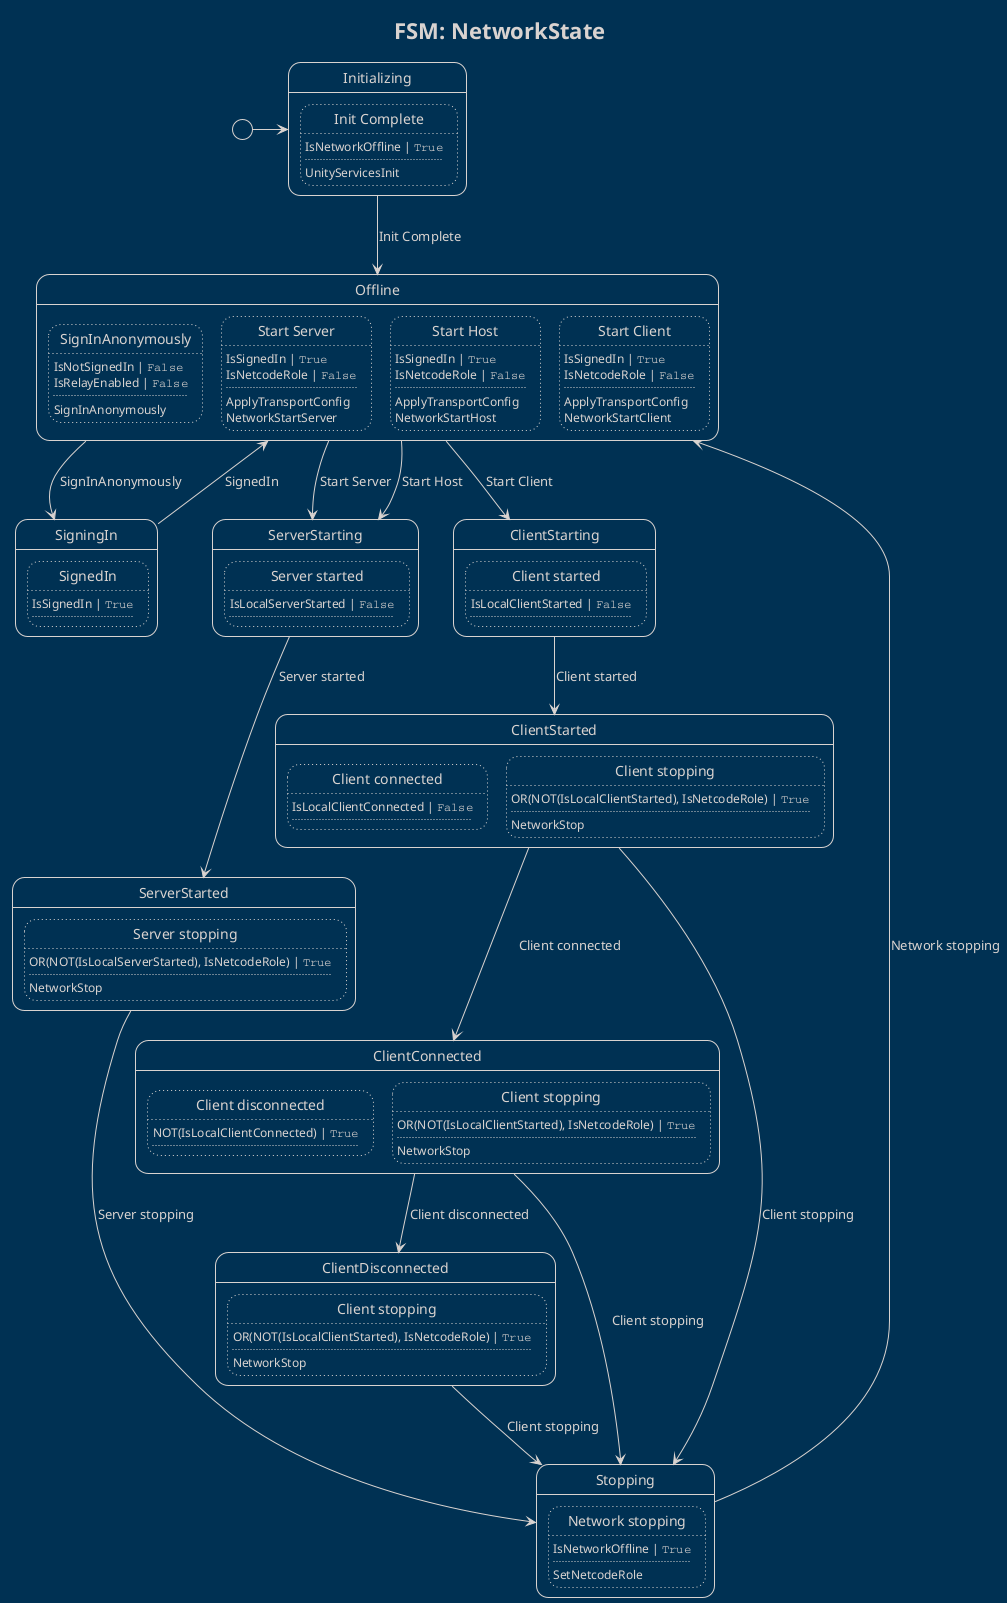 @startuml

!theme blueprint
hide empty description

title FSM: NetworkState

state "Initializing" as state0
state state0 {
	state "Init Complete" as state0_trans0
	state state0_trans0 #line.dotted {
		state0_trans0 : IsNetworkOffline | ""True""
		state0_trans0 : ....
		state0_trans0 : UnityServicesInit
	}
}
state "Offline" as state1
state state1 {
	state "SignInAnonymously" as state1_trans0
	state state1_trans0 #line.dotted {
		state1_trans0 : IsNotSignedIn | ""False""
		state1_trans0 : IsRelayEnabled | ""False""
		state1_trans0 : ....
		state1_trans0 : SignInAnonymously
	}
	state "Start Server" as state1_trans1
	state state1_trans1 #line.dotted {
		state1_trans1 : IsSignedIn | ""True""
		state1_trans1 : IsNetcodeRole | ""False""
		state1_trans1 : ....
		state1_trans1 : ApplyTransportConfig
		state1_trans1 : NetworkStartServer
	}
	state "Start Host" as state1_trans2
	state state1_trans2 #line.dotted {
		state1_trans2 : IsSignedIn | ""True""
		state1_trans2 : IsNetcodeRole | ""False""
		state1_trans2 : ....
		state1_trans2 : ApplyTransportConfig
		state1_trans2 : NetworkStartHost
	}
	state "Start Client" as state1_trans3
	state state1_trans3 #line.dotted {
		state1_trans3 : IsSignedIn | ""True""
		state1_trans3 : IsNetcodeRole | ""False""
		state1_trans3 : ....
		state1_trans3 : ApplyTransportConfig
		state1_trans3 : NetworkStartClient
	}
}
state "SigningIn" as state2
state state2 {
	state "SignedIn" as state2_trans0
	state state2_trans0 #line.dotted {
		state2_trans0 : IsSignedIn | ""True""
		state2_trans0 : ....
	}
}
state "ServerStarting" as state3
state state3 {
	state "Server started" as state3_trans0
	state state3_trans0 #line.dotted {
		state3_trans0 : IsLocalServerStarted | ""False""
		state3_trans0 : ....
	}
}
state "ServerStarted" as state4
state state4 {
	state "Server stopping" as state4_trans0
	state state4_trans0 #line.dotted {
		state4_trans0 : OR(NOT(IsLocalServerStarted), IsNetcodeRole) | ""True""
		state4_trans0 : ....
		state4_trans0 : NetworkStop
	}
}
state "ClientStarting" as state5
state state5 {
	state "Client started" as state5_trans0
	state state5_trans0 #line.dotted {
		state5_trans0 : IsLocalClientStarted | ""False""
		state5_trans0 : ....
	}
}
state "ClientStarted" as state6
state state6 {
	state "Client connected" as state6_trans0
	state state6_trans0 #line.dotted {
		state6_trans0 : IsLocalClientConnected | ""False""
		state6_trans0 : ....
	}
	state "Client stopping" as state6_trans1
	state state6_trans1 #line.dotted {
		state6_trans1 : OR(NOT(IsLocalClientStarted), IsNetcodeRole) | ""True""
		state6_trans1 : ....
		state6_trans1 : NetworkStop
	}
}
state "ClientConnected" as state7
state state7 {
	state "Client disconnected" as state7_trans0
	state state7_trans0 #line.dotted {
		state7_trans0 : NOT(IsLocalClientConnected) | ""True""
		state7_trans0 : ....
	}
	state "Client stopping" as state7_trans1
	state state7_trans1 #line.dotted {
		state7_trans1 : OR(NOT(IsLocalClientStarted), IsNetcodeRole) | ""True""
		state7_trans1 : ....
		state7_trans1 : NetworkStop
	}
}
state "ClientDisconnected" as state8
state state8 {
	state "Client stopping" as state8_trans0
	state state8_trans0 #line.dotted {
		state8_trans0 : OR(NOT(IsLocalClientStarted), IsNetcodeRole) | ""True""
		state8_trans0 : ....
		state8_trans0 : NetworkStop
	}
}
state "Stopping" as state9
state state9 {
	state "Network stopping" as state9_trans0
	state state9_trans0 #line.dotted {
		state9_trans0 : IsNetworkOffline | ""True""
		state9_trans0 : ....
		state9_trans0 : SetNetcodeRole
	}
}


[*] -> state0
state0 --> state1 : Init Complete
state1 --> state2 : SignInAnonymously
state1 --> state3 : Start Server
state1 --> state3 : Start Host
state1 --> state5 : Start Client
state2 --> state1 : SignedIn
state3 --> state4 : Server started
state4 --> state9 : Server stopping
state5 --> state6 : Client started
state6 --> state7 : Client connected
state6 --> state9 : Client stopping
state7 --> state8 : Client disconnected
state7 --> state9 : Client stopping
state8 --> state9 : Client stopping
state9 --> state1 : Network stopping


@enduml